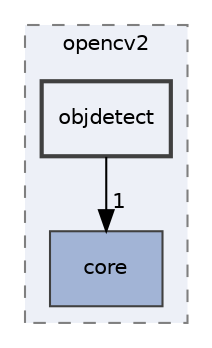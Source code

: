 digraph "P4ALL_OCR-TABLES/vendor/OpenCV/build/include/opencv2/objdetect"
{
 // LATEX_PDF_SIZE
  edge [fontname="Helvetica",fontsize="10",labelfontname="Helvetica",labelfontsize="10"];
  node [fontname="Helvetica",fontsize="10",shape=record];
  compound=true
  subgraph clusterdir_82e4f955188045376eca4cdd73edc36b {
    graph [ bgcolor="#edf0f7", pencolor="grey50", style="filled,dashed,", label="opencv2", fontname="Helvetica", fontsize="10", URL="dir_82e4f955188045376eca4cdd73edc36b.html"]
  dir_d0a90bd216adce98fc120e9c5b54a47b [shape=box, label="core", style="filled,", fillcolor="#a2b4d6", color="grey25", URL="dir_d0a90bd216adce98fc120e9c5b54a47b.html"];
  dir_4f1c6aa8d29ac25cee50cb940f5e5950 [shape=box, label="objdetect", style="filled,bold,", fillcolor="#edf0f7", color="grey25", URL="dir_4f1c6aa8d29ac25cee50cb940f5e5950.html"];
  }
  dir_4f1c6aa8d29ac25cee50cb940f5e5950->dir_d0a90bd216adce98fc120e9c5b54a47b [headlabel="1", labeldistance=1.5 headhref="dir_000032_000006.html"];
}
